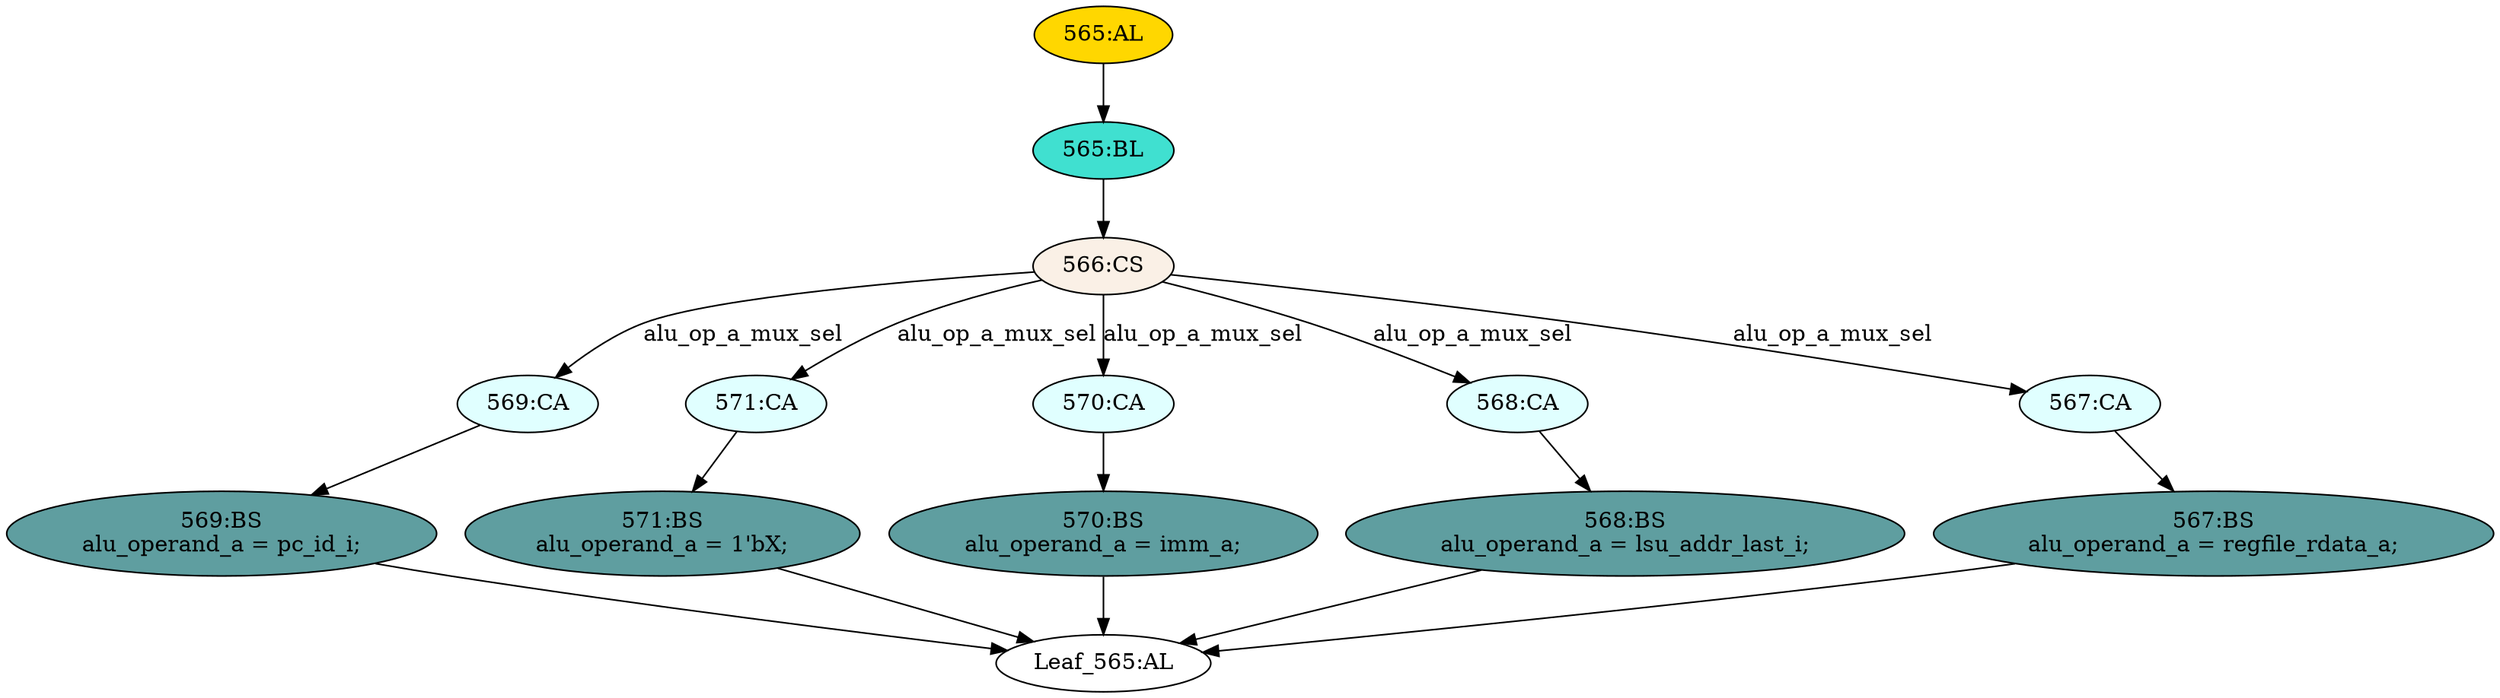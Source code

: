 strict digraph "" {
	node [label="\N"];
	"569:CA"	 [ast="<pyverilog.vparser.ast.Case object at 0x7f2237101910>",
		fillcolor=lightcyan,
		label="569:CA",
		statements="[]",
		style=filled,
		typ=Case];
	"569:BS"	 [ast="<pyverilog.vparser.ast.BlockingSubstitution object at 0x7f2237101a50>",
		fillcolor=cadetblue,
		label="569:BS
alu_operand_a = pc_id_i;",
		statements="[<pyverilog.vparser.ast.BlockingSubstitution object at 0x7f2237101a50>]",
		style=filled,
		typ=BlockingSubstitution];
	"569:CA" -> "569:BS"	 [cond="[]",
		lineno=None];
	"568:BS"	 [ast="<pyverilog.vparser.ast.BlockingSubstitution object at 0x7f2237101c90>",
		fillcolor=cadetblue,
		label="568:BS
alu_operand_a = lsu_addr_last_i;",
		statements="[<pyverilog.vparser.ast.BlockingSubstitution object at 0x7f2237101c90>]",
		style=filled,
		typ=BlockingSubstitution];
	"Leaf_565:AL"	 [def_var="['alu_operand_a']",
		label="Leaf_565:AL"];
	"568:BS" -> "Leaf_565:AL"	 [cond="[]",
		lineno=None];
	"565:BL"	 [ast="<pyverilog.vparser.ast.Block object at 0x7f2237105750>",
		fillcolor=turquoise,
		label="565:BL",
		statements="[]",
		style=filled,
		typ=Block];
	"566:CS"	 [ast="<pyverilog.vparser.ast.CaseStatement object at 0x7f2237105550>",
		fillcolor=linen,
		label="566:CS",
		statements="[]",
		style=filled,
		typ=CaseStatement];
	"565:BL" -> "566:CS"	 [cond="[]",
		lineno=None];
	"571:CA"	 [ast="<pyverilog.vparser.ast.Case object at 0x7f2237101e90>",
		fillcolor=lightcyan,
		label="571:CA",
		statements="[]",
		style=filled,
		typ=Case];
	"571:BS"	 [ast="<pyverilog.vparser.ast.BlockingSubstitution object at 0x7f2237101ed0>",
		fillcolor=cadetblue,
		label="571:BS
alu_operand_a = 1'bX;",
		statements="[<pyverilog.vparser.ast.BlockingSubstitution object at 0x7f2237101ed0>]",
		style=filled,
		typ=BlockingSubstitution];
	"571:CA" -> "571:BS"	 [cond="[]",
		lineno=None];
	"570:CA"	 [ast="<pyverilog.vparser.ast.Case object at 0x7f2237105090>",
		fillcolor=lightcyan,
		label="570:CA",
		statements="[]",
		style=filled,
		typ=Case];
	"570:BS"	 [ast="<pyverilog.vparser.ast.BlockingSubstitution object at 0x7f2237105110>",
		fillcolor=cadetblue,
		label="570:BS
alu_operand_a = imm_a;",
		statements="[<pyverilog.vparser.ast.BlockingSubstitution object at 0x7f2237105110>]",
		style=filled,
		typ=BlockingSubstitution];
	"570:CA" -> "570:BS"	 [cond="[]",
		lineno=None];
	"568:CA"	 [ast="<pyverilog.vparser.ast.Case object at 0x7f2237105290>",
		fillcolor=lightcyan,
		label="568:CA",
		statements="[]",
		style=filled,
		typ=Case];
	"568:CA" -> "568:BS"	 [cond="[]",
		lineno=None];
	"567:CA"	 [ast="<pyverilog.vparser.ast.Case object at 0x7f2237105310>",
		fillcolor=lightcyan,
		label="567:CA",
		statements="[]",
		style=filled,
		typ=Case];
	"567:BS"	 [ast="<pyverilog.vparser.ast.BlockingSubstitution object at 0x7f2237105390>",
		fillcolor=cadetblue,
		label="567:BS
alu_operand_a = regfile_rdata_a;",
		statements="[<pyverilog.vparser.ast.BlockingSubstitution object at 0x7f2237105390>]",
		style=filled,
		typ=BlockingSubstitution];
	"567:CA" -> "567:BS"	 [cond="[]",
		lineno=None];
	"567:BS" -> "Leaf_565:AL"	 [cond="[]",
		lineno=None];
	"571:BS" -> "Leaf_565:AL"	 [cond="[]",
		lineno=None];
	"569:BS" -> "Leaf_565:AL"	 [cond="[]",
		lineno=None];
	"570:BS" -> "Leaf_565:AL"	 [cond="[]",
		lineno=None];
	"565:AL"	 [ast="<pyverilog.vparser.ast.Always object at 0x7f2237105690>",
		clk_sens=False,
		fillcolor=gold,
		label="565:AL",
		sens="['imm_a', 'regfile_rdata_a', 'lsu_addr_last_i', 'pc_id_i']",
		statements="[]",
		style=filled,
		typ=Always,
		use_var="['regfile_rdata_a', 'imm_a', 'alu_op_a_mux_sel', 'pc_id_i', 'lsu_addr_last_i']"];
	"565:AL" -> "565:BL"	 [cond="[]",
		lineno=None];
	"566:CS" -> "569:CA"	 [cond="['alu_op_a_mux_sel']",
		label=alu_op_a_mux_sel,
		lineno=566];
	"566:CS" -> "571:CA"	 [cond="['alu_op_a_mux_sel']",
		label=alu_op_a_mux_sel,
		lineno=566];
	"566:CS" -> "570:CA"	 [cond="['alu_op_a_mux_sel']",
		label=alu_op_a_mux_sel,
		lineno=566];
	"566:CS" -> "568:CA"	 [cond="['alu_op_a_mux_sel']",
		label=alu_op_a_mux_sel,
		lineno=566];
	"566:CS" -> "567:CA"	 [cond="['alu_op_a_mux_sel']",
		label=alu_op_a_mux_sel,
		lineno=566];
}
